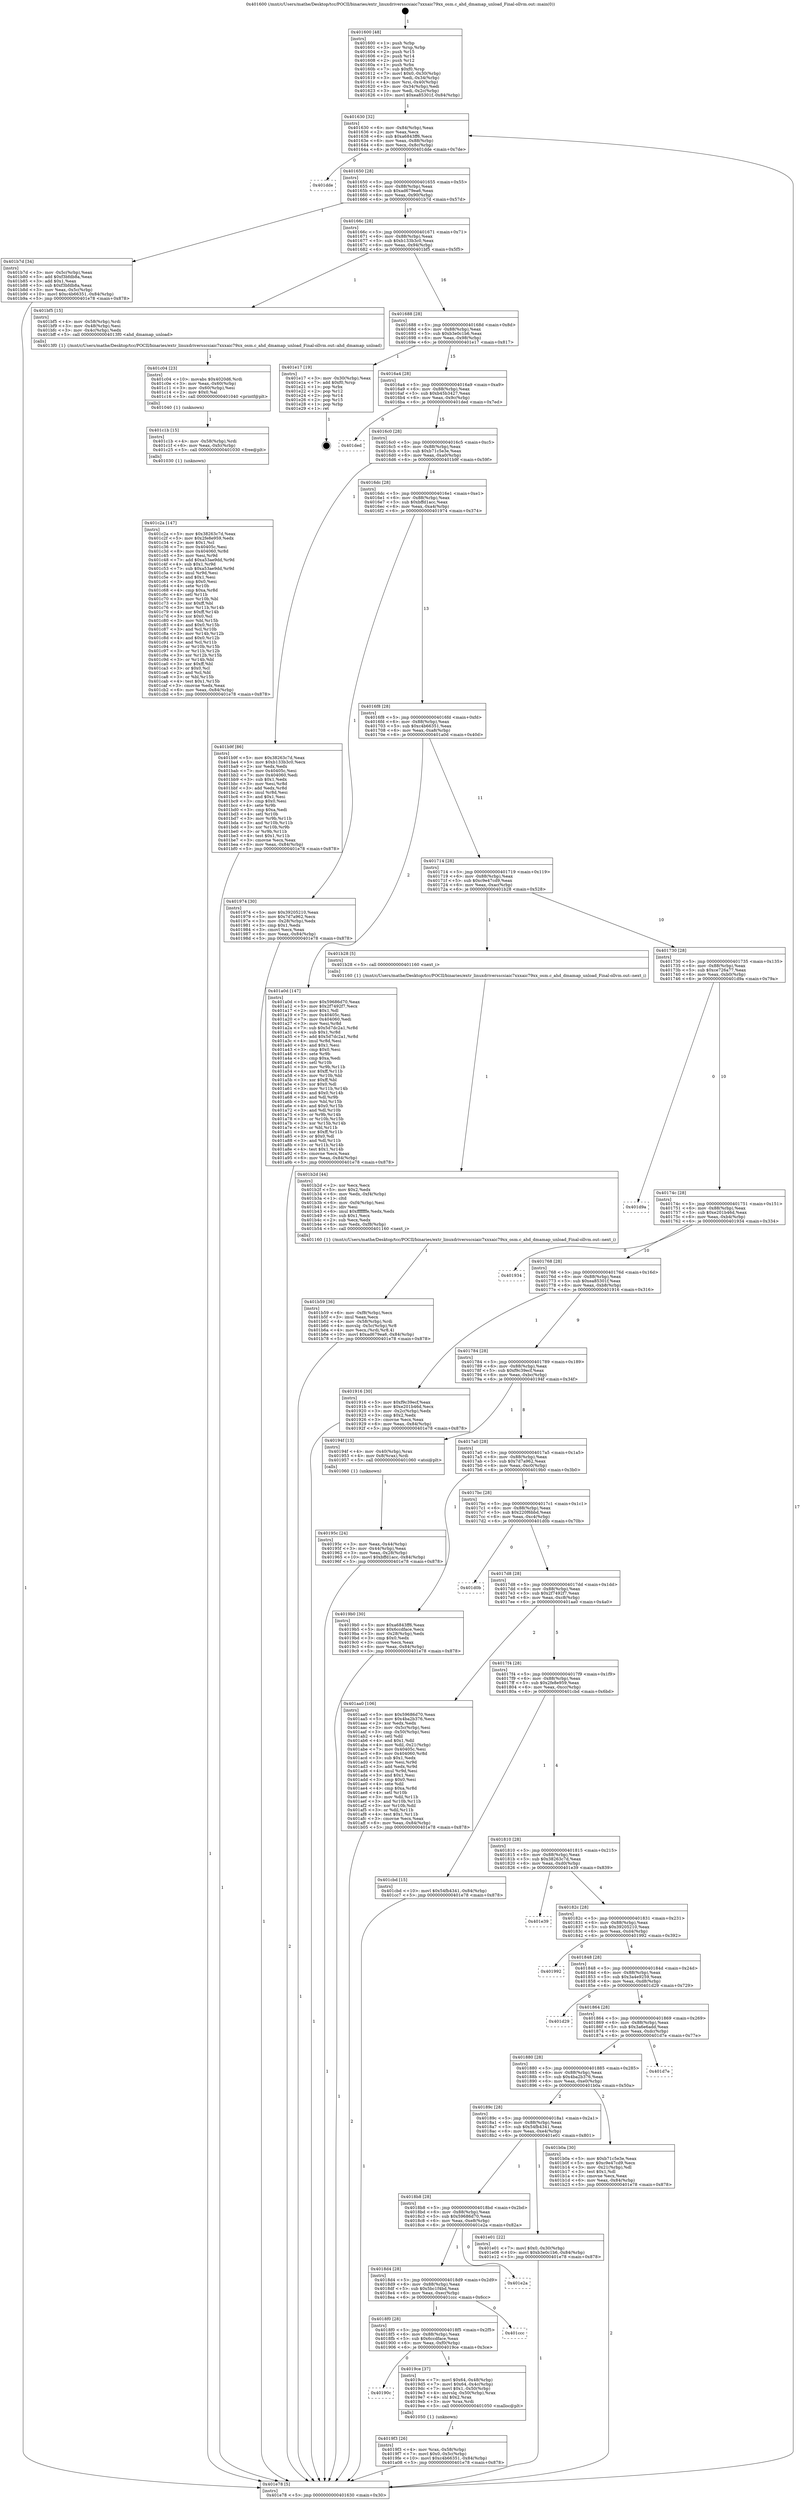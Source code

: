 digraph "0x401600" {
  label = "0x401600 (/mnt/c/Users/mathe/Desktop/tcc/POCII/binaries/extr_linuxdriversscsiaic7xxxaic79xx_osm.c_ahd_dmamap_unload_Final-ollvm.out::main(0))"
  labelloc = "t"
  node[shape=record]

  Entry [label="",width=0.3,height=0.3,shape=circle,fillcolor=black,style=filled]
  "0x401630" [label="{
     0x401630 [32]\l
     | [instrs]\l
     &nbsp;&nbsp;0x401630 \<+6\>: mov -0x84(%rbp),%eax\l
     &nbsp;&nbsp;0x401636 \<+2\>: mov %eax,%ecx\l
     &nbsp;&nbsp;0x401638 \<+6\>: sub $0xa6843ff6,%ecx\l
     &nbsp;&nbsp;0x40163e \<+6\>: mov %eax,-0x88(%rbp)\l
     &nbsp;&nbsp;0x401644 \<+6\>: mov %ecx,-0x8c(%rbp)\l
     &nbsp;&nbsp;0x40164a \<+6\>: je 0000000000401dde \<main+0x7de\>\l
  }"]
  "0x401dde" [label="{
     0x401dde\l
  }", style=dashed]
  "0x401650" [label="{
     0x401650 [28]\l
     | [instrs]\l
     &nbsp;&nbsp;0x401650 \<+5\>: jmp 0000000000401655 \<main+0x55\>\l
     &nbsp;&nbsp;0x401655 \<+6\>: mov -0x88(%rbp),%eax\l
     &nbsp;&nbsp;0x40165b \<+5\>: sub $0xad679ea6,%eax\l
     &nbsp;&nbsp;0x401660 \<+6\>: mov %eax,-0x90(%rbp)\l
     &nbsp;&nbsp;0x401666 \<+6\>: je 0000000000401b7d \<main+0x57d\>\l
  }"]
  Exit [label="",width=0.3,height=0.3,shape=circle,fillcolor=black,style=filled,peripheries=2]
  "0x401b7d" [label="{
     0x401b7d [34]\l
     | [instrs]\l
     &nbsp;&nbsp;0x401b7d \<+3\>: mov -0x5c(%rbp),%eax\l
     &nbsp;&nbsp;0x401b80 \<+5\>: add $0xf3bfdb8a,%eax\l
     &nbsp;&nbsp;0x401b85 \<+3\>: add $0x1,%eax\l
     &nbsp;&nbsp;0x401b88 \<+5\>: sub $0xf3bfdb8a,%eax\l
     &nbsp;&nbsp;0x401b8d \<+3\>: mov %eax,-0x5c(%rbp)\l
     &nbsp;&nbsp;0x401b90 \<+10\>: movl $0xc4b66351,-0x84(%rbp)\l
     &nbsp;&nbsp;0x401b9a \<+5\>: jmp 0000000000401e78 \<main+0x878\>\l
  }"]
  "0x40166c" [label="{
     0x40166c [28]\l
     | [instrs]\l
     &nbsp;&nbsp;0x40166c \<+5\>: jmp 0000000000401671 \<main+0x71\>\l
     &nbsp;&nbsp;0x401671 \<+6\>: mov -0x88(%rbp),%eax\l
     &nbsp;&nbsp;0x401677 \<+5\>: sub $0xb133b3c0,%eax\l
     &nbsp;&nbsp;0x40167c \<+6\>: mov %eax,-0x94(%rbp)\l
     &nbsp;&nbsp;0x401682 \<+6\>: je 0000000000401bf5 \<main+0x5f5\>\l
  }"]
  "0x401c2a" [label="{
     0x401c2a [147]\l
     | [instrs]\l
     &nbsp;&nbsp;0x401c2a \<+5\>: mov $0x38263c7d,%eax\l
     &nbsp;&nbsp;0x401c2f \<+5\>: mov $0x2fe8e959,%edx\l
     &nbsp;&nbsp;0x401c34 \<+2\>: mov $0x1,%cl\l
     &nbsp;&nbsp;0x401c36 \<+7\>: mov 0x40405c,%esi\l
     &nbsp;&nbsp;0x401c3d \<+8\>: mov 0x404060,%r8d\l
     &nbsp;&nbsp;0x401c45 \<+3\>: mov %esi,%r9d\l
     &nbsp;&nbsp;0x401c48 \<+7\>: add $0xa53ae9dd,%r9d\l
     &nbsp;&nbsp;0x401c4f \<+4\>: sub $0x1,%r9d\l
     &nbsp;&nbsp;0x401c53 \<+7\>: sub $0xa53ae9dd,%r9d\l
     &nbsp;&nbsp;0x401c5a \<+4\>: imul %r9d,%esi\l
     &nbsp;&nbsp;0x401c5e \<+3\>: and $0x1,%esi\l
     &nbsp;&nbsp;0x401c61 \<+3\>: cmp $0x0,%esi\l
     &nbsp;&nbsp;0x401c64 \<+4\>: sete %r10b\l
     &nbsp;&nbsp;0x401c68 \<+4\>: cmp $0xa,%r8d\l
     &nbsp;&nbsp;0x401c6c \<+4\>: setl %r11b\l
     &nbsp;&nbsp;0x401c70 \<+3\>: mov %r10b,%bl\l
     &nbsp;&nbsp;0x401c73 \<+3\>: xor $0xff,%bl\l
     &nbsp;&nbsp;0x401c76 \<+3\>: mov %r11b,%r14b\l
     &nbsp;&nbsp;0x401c79 \<+4\>: xor $0xff,%r14b\l
     &nbsp;&nbsp;0x401c7d \<+3\>: xor $0x0,%cl\l
     &nbsp;&nbsp;0x401c80 \<+3\>: mov %bl,%r15b\l
     &nbsp;&nbsp;0x401c83 \<+4\>: and $0x0,%r15b\l
     &nbsp;&nbsp;0x401c87 \<+3\>: and %cl,%r10b\l
     &nbsp;&nbsp;0x401c8a \<+3\>: mov %r14b,%r12b\l
     &nbsp;&nbsp;0x401c8d \<+4\>: and $0x0,%r12b\l
     &nbsp;&nbsp;0x401c91 \<+3\>: and %cl,%r11b\l
     &nbsp;&nbsp;0x401c94 \<+3\>: or %r10b,%r15b\l
     &nbsp;&nbsp;0x401c97 \<+3\>: or %r11b,%r12b\l
     &nbsp;&nbsp;0x401c9a \<+3\>: xor %r12b,%r15b\l
     &nbsp;&nbsp;0x401c9d \<+3\>: or %r14b,%bl\l
     &nbsp;&nbsp;0x401ca0 \<+3\>: xor $0xff,%bl\l
     &nbsp;&nbsp;0x401ca3 \<+3\>: or $0x0,%cl\l
     &nbsp;&nbsp;0x401ca6 \<+2\>: and %cl,%bl\l
     &nbsp;&nbsp;0x401ca8 \<+3\>: or %bl,%r15b\l
     &nbsp;&nbsp;0x401cab \<+4\>: test $0x1,%r15b\l
     &nbsp;&nbsp;0x401caf \<+3\>: cmovne %edx,%eax\l
     &nbsp;&nbsp;0x401cb2 \<+6\>: mov %eax,-0x84(%rbp)\l
     &nbsp;&nbsp;0x401cb8 \<+5\>: jmp 0000000000401e78 \<main+0x878\>\l
  }"]
  "0x401bf5" [label="{
     0x401bf5 [15]\l
     | [instrs]\l
     &nbsp;&nbsp;0x401bf5 \<+4\>: mov -0x58(%rbp),%rdi\l
     &nbsp;&nbsp;0x401bf9 \<+3\>: mov -0x48(%rbp),%esi\l
     &nbsp;&nbsp;0x401bfc \<+3\>: mov -0x4c(%rbp),%edx\l
     &nbsp;&nbsp;0x401bff \<+5\>: call 00000000004013f0 \<ahd_dmamap_unload\>\l
     | [calls]\l
     &nbsp;&nbsp;0x4013f0 \{1\} (/mnt/c/Users/mathe/Desktop/tcc/POCII/binaries/extr_linuxdriversscsiaic7xxxaic79xx_osm.c_ahd_dmamap_unload_Final-ollvm.out::ahd_dmamap_unload)\l
  }"]
  "0x401688" [label="{
     0x401688 [28]\l
     | [instrs]\l
     &nbsp;&nbsp;0x401688 \<+5\>: jmp 000000000040168d \<main+0x8d\>\l
     &nbsp;&nbsp;0x40168d \<+6\>: mov -0x88(%rbp),%eax\l
     &nbsp;&nbsp;0x401693 \<+5\>: sub $0xb3e0c1b6,%eax\l
     &nbsp;&nbsp;0x401698 \<+6\>: mov %eax,-0x98(%rbp)\l
     &nbsp;&nbsp;0x40169e \<+6\>: je 0000000000401e17 \<main+0x817\>\l
  }"]
  "0x401c1b" [label="{
     0x401c1b [15]\l
     | [instrs]\l
     &nbsp;&nbsp;0x401c1b \<+4\>: mov -0x58(%rbp),%rdi\l
     &nbsp;&nbsp;0x401c1f \<+6\>: mov %eax,-0xfc(%rbp)\l
     &nbsp;&nbsp;0x401c25 \<+5\>: call 0000000000401030 \<free@plt\>\l
     | [calls]\l
     &nbsp;&nbsp;0x401030 \{1\} (unknown)\l
  }"]
  "0x401e17" [label="{
     0x401e17 [19]\l
     | [instrs]\l
     &nbsp;&nbsp;0x401e17 \<+3\>: mov -0x30(%rbp),%eax\l
     &nbsp;&nbsp;0x401e1a \<+7\>: add $0xf0,%rsp\l
     &nbsp;&nbsp;0x401e21 \<+1\>: pop %rbx\l
     &nbsp;&nbsp;0x401e22 \<+2\>: pop %r12\l
     &nbsp;&nbsp;0x401e24 \<+2\>: pop %r14\l
     &nbsp;&nbsp;0x401e26 \<+2\>: pop %r15\l
     &nbsp;&nbsp;0x401e28 \<+1\>: pop %rbp\l
     &nbsp;&nbsp;0x401e29 \<+1\>: ret\l
  }"]
  "0x4016a4" [label="{
     0x4016a4 [28]\l
     | [instrs]\l
     &nbsp;&nbsp;0x4016a4 \<+5\>: jmp 00000000004016a9 \<main+0xa9\>\l
     &nbsp;&nbsp;0x4016a9 \<+6\>: mov -0x88(%rbp),%eax\l
     &nbsp;&nbsp;0x4016af \<+5\>: sub $0xb45b3427,%eax\l
     &nbsp;&nbsp;0x4016b4 \<+6\>: mov %eax,-0x9c(%rbp)\l
     &nbsp;&nbsp;0x4016ba \<+6\>: je 0000000000401ded \<main+0x7ed\>\l
  }"]
  "0x401c04" [label="{
     0x401c04 [23]\l
     | [instrs]\l
     &nbsp;&nbsp;0x401c04 \<+10\>: movabs $0x4020d6,%rdi\l
     &nbsp;&nbsp;0x401c0e \<+3\>: mov %eax,-0x60(%rbp)\l
     &nbsp;&nbsp;0x401c11 \<+3\>: mov -0x60(%rbp),%esi\l
     &nbsp;&nbsp;0x401c14 \<+2\>: mov $0x0,%al\l
     &nbsp;&nbsp;0x401c16 \<+5\>: call 0000000000401040 \<printf@plt\>\l
     | [calls]\l
     &nbsp;&nbsp;0x401040 \{1\} (unknown)\l
  }"]
  "0x401ded" [label="{
     0x401ded\l
  }", style=dashed]
  "0x4016c0" [label="{
     0x4016c0 [28]\l
     | [instrs]\l
     &nbsp;&nbsp;0x4016c0 \<+5\>: jmp 00000000004016c5 \<main+0xc5\>\l
     &nbsp;&nbsp;0x4016c5 \<+6\>: mov -0x88(%rbp),%eax\l
     &nbsp;&nbsp;0x4016cb \<+5\>: sub $0xb71c5e3e,%eax\l
     &nbsp;&nbsp;0x4016d0 \<+6\>: mov %eax,-0xa0(%rbp)\l
     &nbsp;&nbsp;0x4016d6 \<+6\>: je 0000000000401b9f \<main+0x59f\>\l
  }"]
  "0x401b59" [label="{
     0x401b59 [36]\l
     | [instrs]\l
     &nbsp;&nbsp;0x401b59 \<+6\>: mov -0xf8(%rbp),%ecx\l
     &nbsp;&nbsp;0x401b5f \<+3\>: imul %eax,%ecx\l
     &nbsp;&nbsp;0x401b62 \<+4\>: mov -0x58(%rbp),%rdi\l
     &nbsp;&nbsp;0x401b66 \<+4\>: movslq -0x5c(%rbp),%r8\l
     &nbsp;&nbsp;0x401b6a \<+4\>: mov %ecx,(%rdi,%r8,4)\l
     &nbsp;&nbsp;0x401b6e \<+10\>: movl $0xad679ea6,-0x84(%rbp)\l
     &nbsp;&nbsp;0x401b78 \<+5\>: jmp 0000000000401e78 \<main+0x878\>\l
  }"]
  "0x401b9f" [label="{
     0x401b9f [86]\l
     | [instrs]\l
     &nbsp;&nbsp;0x401b9f \<+5\>: mov $0x38263c7d,%eax\l
     &nbsp;&nbsp;0x401ba4 \<+5\>: mov $0xb133b3c0,%ecx\l
     &nbsp;&nbsp;0x401ba9 \<+2\>: xor %edx,%edx\l
     &nbsp;&nbsp;0x401bab \<+7\>: mov 0x40405c,%esi\l
     &nbsp;&nbsp;0x401bb2 \<+7\>: mov 0x404060,%edi\l
     &nbsp;&nbsp;0x401bb9 \<+3\>: sub $0x1,%edx\l
     &nbsp;&nbsp;0x401bbc \<+3\>: mov %esi,%r8d\l
     &nbsp;&nbsp;0x401bbf \<+3\>: add %edx,%r8d\l
     &nbsp;&nbsp;0x401bc2 \<+4\>: imul %r8d,%esi\l
     &nbsp;&nbsp;0x401bc6 \<+3\>: and $0x1,%esi\l
     &nbsp;&nbsp;0x401bc9 \<+3\>: cmp $0x0,%esi\l
     &nbsp;&nbsp;0x401bcc \<+4\>: sete %r9b\l
     &nbsp;&nbsp;0x401bd0 \<+3\>: cmp $0xa,%edi\l
     &nbsp;&nbsp;0x401bd3 \<+4\>: setl %r10b\l
     &nbsp;&nbsp;0x401bd7 \<+3\>: mov %r9b,%r11b\l
     &nbsp;&nbsp;0x401bda \<+3\>: and %r10b,%r11b\l
     &nbsp;&nbsp;0x401bdd \<+3\>: xor %r10b,%r9b\l
     &nbsp;&nbsp;0x401be0 \<+3\>: or %r9b,%r11b\l
     &nbsp;&nbsp;0x401be3 \<+4\>: test $0x1,%r11b\l
     &nbsp;&nbsp;0x401be7 \<+3\>: cmovne %ecx,%eax\l
     &nbsp;&nbsp;0x401bea \<+6\>: mov %eax,-0x84(%rbp)\l
     &nbsp;&nbsp;0x401bf0 \<+5\>: jmp 0000000000401e78 \<main+0x878\>\l
  }"]
  "0x4016dc" [label="{
     0x4016dc [28]\l
     | [instrs]\l
     &nbsp;&nbsp;0x4016dc \<+5\>: jmp 00000000004016e1 \<main+0xe1\>\l
     &nbsp;&nbsp;0x4016e1 \<+6\>: mov -0x88(%rbp),%eax\l
     &nbsp;&nbsp;0x4016e7 \<+5\>: sub $0xbffd1acc,%eax\l
     &nbsp;&nbsp;0x4016ec \<+6\>: mov %eax,-0xa4(%rbp)\l
     &nbsp;&nbsp;0x4016f2 \<+6\>: je 0000000000401974 \<main+0x374\>\l
  }"]
  "0x401b2d" [label="{
     0x401b2d [44]\l
     | [instrs]\l
     &nbsp;&nbsp;0x401b2d \<+2\>: xor %ecx,%ecx\l
     &nbsp;&nbsp;0x401b2f \<+5\>: mov $0x2,%edx\l
     &nbsp;&nbsp;0x401b34 \<+6\>: mov %edx,-0xf4(%rbp)\l
     &nbsp;&nbsp;0x401b3a \<+1\>: cltd\l
     &nbsp;&nbsp;0x401b3b \<+6\>: mov -0xf4(%rbp),%esi\l
     &nbsp;&nbsp;0x401b41 \<+2\>: idiv %esi\l
     &nbsp;&nbsp;0x401b43 \<+6\>: imul $0xfffffffe,%edx,%edx\l
     &nbsp;&nbsp;0x401b49 \<+3\>: sub $0x1,%ecx\l
     &nbsp;&nbsp;0x401b4c \<+2\>: sub %ecx,%edx\l
     &nbsp;&nbsp;0x401b4e \<+6\>: mov %edx,-0xf8(%rbp)\l
     &nbsp;&nbsp;0x401b54 \<+5\>: call 0000000000401160 \<next_i\>\l
     | [calls]\l
     &nbsp;&nbsp;0x401160 \{1\} (/mnt/c/Users/mathe/Desktop/tcc/POCII/binaries/extr_linuxdriversscsiaic7xxxaic79xx_osm.c_ahd_dmamap_unload_Final-ollvm.out::next_i)\l
  }"]
  "0x401974" [label="{
     0x401974 [30]\l
     | [instrs]\l
     &nbsp;&nbsp;0x401974 \<+5\>: mov $0x39205210,%eax\l
     &nbsp;&nbsp;0x401979 \<+5\>: mov $0x7d7a962,%ecx\l
     &nbsp;&nbsp;0x40197e \<+3\>: mov -0x28(%rbp),%edx\l
     &nbsp;&nbsp;0x401981 \<+3\>: cmp $0x1,%edx\l
     &nbsp;&nbsp;0x401984 \<+3\>: cmovl %ecx,%eax\l
     &nbsp;&nbsp;0x401987 \<+6\>: mov %eax,-0x84(%rbp)\l
     &nbsp;&nbsp;0x40198d \<+5\>: jmp 0000000000401e78 \<main+0x878\>\l
  }"]
  "0x4016f8" [label="{
     0x4016f8 [28]\l
     | [instrs]\l
     &nbsp;&nbsp;0x4016f8 \<+5\>: jmp 00000000004016fd \<main+0xfd\>\l
     &nbsp;&nbsp;0x4016fd \<+6\>: mov -0x88(%rbp),%eax\l
     &nbsp;&nbsp;0x401703 \<+5\>: sub $0xc4b66351,%eax\l
     &nbsp;&nbsp;0x401708 \<+6\>: mov %eax,-0xa8(%rbp)\l
     &nbsp;&nbsp;0x40170e \<+6\>: je 0000000000401a0d \<main+0x40d\>\l
  }"]
  "0x4019f3" [label="{
     0x4019f3 [26]\l
     | [instrs]\l
     &nbsp;&nbsp;0x4019f3 \<+4\>: mov %rax,-0x58(%rbp)\l
     &nbsp;&nbsp;0x4019f7 \<+7\>: movl $0x0,-0x5c(%rbp)\l
     &nbsp;&nbsp;0x4019fe \<+10\>: movl $0xc4b66351,-0x84(%rbp)\l
     &nbsp;&nbsp;0x401a08 \<+5\>: jmp 0000000000401e78 \<main+0x878\>\l
  }"]
  "0x401a0d" [label="{
     0x401a0d [147]\l
     | [instrs]\l
     &nbsp;&nbsp;0x401a0d \<+5\>: mov $0x59686d70,%eax\l
     &nbsp;&nbsp;0x401a12 \<+5\>: mov $0x2f7492f7,%ecx\l
     &nbsp;&nbsp;0x401a17 \<+2\>: mov $0x1,%dl\l
     &nbsp;&nbsp;0x401a19 \<+7\>: mov 0x40405c,%esi\l
     &nbsp;&nbsp;0x401a20 \<+7\>: mov 0x404060,%edi\l
     &nbsp;&nbsp;0x401a27 \<+3\>: mov %esi,%r8d\l
     &nbsp;&nbsp;0x401a2a \<+7\>: sub $0x5d7dc2a1,%r8d\l
     &nbsp;&nbsp;0x401a31 \<+4\>: sub $0x1,%r8d\l
     &nbsp;&nbsp;0x401a35 \<+7\>: add $0x5d7dc2a1,%r8d\l
     &nbsp;&nbsp;0x401a3c \<+4\>: imul %r8d,%esi\l
     &nbsp;&nbsp;0x401a40 \<+3\>: and $0x1,%esi\l
     &nbsp;&nbsp;0x401a43 \<+3\>: cmp $0x0,%esi\l
     &nbsp;&nbsp;0x401a46 \<+4\>: sete %r9b\l
     &nbsp;&nbsp;0x401a4a \<+3\>: cmp $0xa,%edi\l
     &nbsp;&nbsp;0x401a4d \<+4\>: setl %r10b\l
     &nbsp;&nbsp;0x401a51 \<+3\>: mov %r9b,%r11b\l
     &nbsp;&nbsp;0x401a54 \<+4\>: xor $0xff,%r11b\l
     &nbsp;&nbsp;0x401a58 \<+3\>: mov %r10b,%bl\l
     &nbsp;&nbsp;0x401a5b \<+3\>: xor $0xff,%bl\l
     &nbsp;&nbsp;0x401a5e \<+3\>: xor $0x0,%dl\l
     &nbsp;&nbsp;0x401a61 \<+3\>: mov %r11b,%r14b\l
     &nbsp;&nbsp;0x401a64 \<+4\>: and $0x0,%r14b\l
     &nbsp;&nbsp;0x401a68 \<+3\>: and %dl,%r9b\l
     &nbsp;&nbsp;0x401a6b \<+3\>: mov %bl,%r15b\l
     &nbsp;&nbsp;0x401a6e \<+4\>: and $0x0,%r15b\l
     &nbsp;&nbsp;0x401a72 \<+3\>: and %dl,%r10b\l
     &nbsp;&nbsp;0x401a75 \<+3\>: or %r9b,%r14b\l
     &nbsp;&nbsp;0x401a78 \<+3\>: or %r10b,%r15b\l
     &nbsp;&nbsp;0x401a7b \<+3\>: xor %r15b,%r14b\l
     &nbsp;&nbsp;0x401a7e \<+3\>: or %bl,%r11b\l
     &nbsp;&nbsp;0x401a81 \<+4\>: xor $0xff,%r11b\l
     &nbsp;&nbsp;0x401a85 \<+3\>: or $0x0,%dl\l
     &nbsp;&nbsp;0x401a88 \<+3\>: and %dl,%r11b\l
     &nbsp;&nbsp;0x401a8b \<+3\>: or %r11b,%r14b\l
     &nbsp;&nbsp;0x401a8e \<+4\>: test $0x1,%r14b\l
     &nbsp;&nbsp;0x401a92 \<+3\>: cmovne %ecx,%eax\l
     &nbsp;&nbsp;0x401a95 \<+6\>: mov %eax,-0x84(%rbp)\l
     &nbsp;&nbsp;0x401a9b \<+5\>: jmp 0000000000401e78 \<main+0x878\>\l
  }"]
  "0x401714" [label="{
     0x401714 [28]\l
     | [instrs]\l
     &nbsp;&nbsp;0x401714 \<+5\>: jmp 0000000000401719 \<main+0x119\>\l
     &nbsp;&nbsp;0x401719 \<+6\>: mov -0x88(%rbp),%eax\l
     &nbsp;&nbsp;0x40171f \<+5\>: sub $0xc9e47cd9,%eax\l
     &nbsp;&nbsp;0x401724 \<+6\>: mov %eax,-0xac(%rbp)\l
     &nbsp;&nbsp;0x40172a \<+6\>: je 0000000000401b28 \<main+0x528\>\l
  }"]
  "0x40190c" [label="{
     0x40190c\l
  }", style=dashed]
  "0x401b28" [label="{
     0x401b28 [5]\l
     | [instrs]\l
     &nbsp;&nbsp;0x401b28 \<+5\>: call 0000000000401160 \<next_i\>\l
     | [calls]\l
     &nbsp;&nbsp;0x401160 \{1\} (/mnt/c/Users/mathe/Desktop/tcc/POCII/binaries/extr_linuxdriversscsiaic7xxxaic79xx_osm.c_ahd_dmamap_unload_Final-ollvm.out::next_i)\l
  }"]
  "0x401730" [label="{
     0x401730 [28]\l
     | [instrs]\l
     &nbsp;&nbsp;0x401730 \<+5\>: jmp 0000000000401735 \<main+0x135\>\l
     &nbsp;&nbsp;0x401735 \<+6\>: mov -0x88(%rbp),%eax\l
     &nbsp;&nbsp;0x40173b \<+5\>: sub $0xce726a77,%eax\l
     &nbsp;&nbsp;0x401740 \<+6\>: mov %eax,-0xb0(%rbp)\l
     &nbsp;&nbsp;0x401746 \<+6\>: je 0000000000401d9a \<main+0x79a\>\l
  }"]
  "0x4019ce" [label="{
     0x4019ce [37]\l
     | [instrs]\l
     &nbsp;&nbsp;0x4019ce \<+7\>: movl $0x64,-0x48(%rbp)\l
     &nbsp;&nbsp;0x4019d5 \<+7\>: movl $0x64,-0x4c(%rbp)\l
     &nbsp;&nbsp;0x4019dc \<+7\>: movl $0x1,-0x50(%rbp)\l
     &nbsp;&nbsp;0x4019e3 \<+4\>: movslq -0x50(%rbp),%rax\l
     &nbsp;&nbsp;0x4019e7 \<+4\>: shl $0x2,%rax\l
     &nbsp;&nbsp;0x4019eb \<+3\>: mov %rax,%rdi\l
     &nbsp;&nbsp;0x4019ee \<+5\>: call 0000000000401050 \<malloc@plt\>\l
     | [calls]\l
     &nbsp;&nbsp;0x401050 \{1\} (unknown)\l
  }"]
  "0x401d9a" [label="{
     0x401d9a\l
  }", style=dashed]
  "0x40174c" [label="{
     0x40174c [28]\l
     | [instrs]\l
     &nbsp;&nbsp;0x40174c \<+5\>: jmp 0000000000401751 \<main+0x151\>\l
     &nbsp;&nbsp;0x401751 \<+6\>: mov -0x88(%rbp),%eax\l
     &nbsp;&nbsp;0x401757 \<+5\>: sub $0xe201b46d,%eax\l
     &nbsp;&nbsp;0x40175c \<+6\>: mov %eax,-0xb4(%rbp)\l
     &nbsp;&nbsp;0x401762 \<+6\>: je 0000000000401934 \<main+0x334\>\l
  }"]
  "0x4018f0" [label="{
     0x4018f0 [28]\l
     | [instrs]\l
     &nbsp;&nbsp;0x4018f0 \<+5\>: jmp 00000000004018f5 \<main+0x2f5\>\l
     &nbsp;&nbsp;0x4018f5 \<+6\>: mov -0x88(%rbp),%eax\l
     &nbsp;&nbsp;0x4018fb \<+5\>: sub $0x6ccdface,%eax\l
     &nbsp;&nbsp;0x401900 \<+6\>: mov %eax,-0xf0(%rbp)\l
     &nbsp;&nbsp;0x401906 \<+6\>: je 00000000004019ce \<main+0x3ce\>\l
  }"]
  "0x401934" [label="{
     0x401934\l
  }", style=dashed]
  "0x401768" [label="{
     0x401768 [28]\l
     | [instrs]\l
     &nbsp;&nbsp;0x401768 \<+5\>: jmp 000000000040176d \<main+0x16d\>\l
     &nbsp;&nbsp;0x40176d \<+6\>: mov -0x88(%rbp),%eax\l
     &nbsp;&nbsp;0x401773 \<+5\>: sub $0xea85301f,%eax\l
     &nbsp;&nbsp;0x401778 \<+6\>: mov %eax,-0xb8(%rbp)\l
     &nbsp;&nbsp;0x40177e \<+6\>: je 0000000000401916 \<main+0x316\>\l
  }"]
  "0x401ccc" [label="{
     0x401ccc\l
  }", style=dashed]
  "0x401916" [label="{
     0x401916 [30]\l
     | [instrs]\l
     &nbsp;&nbsp;0x401916 \<+5\>: mov $0xf9c39ecf,%eax\l
     &nbsp;&nbsp;0x40191b \<+5\>: mov $0xe201b46d,%ecx\l
     &nbsp;&nbsp;0x401920 \<+3\>: mov -0x2c(%rbp),%edx\l
     &nbsp;&nbsp;0x401923 \<+3\>: cmp $0x2,%edx\l
     &nbsp;&nbsp;0x401926 \<+3\>: cmovne %ecx,%eax\l
     &nbsp;&nbsp;0x401929 \<+6\>: mov %eax,-0x84(%rbp)\l
     &nbsp;&nbsp;0x40192f \<+5\>: jmp 0000000000401e78 \<main+0x878\>\l
  }"]
  "0x401784" [label="{
     0x401784 [28]\l
     | [instrs]\l
     &nbsp;&nbsp;0x401784 \<+5\>: jmp 0000000000401789 \<main+0x189\>\l
     &nbsp;&nbsp;0x401789 \<+6\>: mov -0x88(%rbp),%eax\l
     &nbsp;&nbsp;0x40178f \<+5\>: sub $0xf9c39ecf,%eax\l
     &nbsp;&nbsp;0x401794 \<+6\>: mov %eax,-0xbc(%rbp)\l
     &nbsp;&nbsp;0x40179a \<+6\>: je 000000000040194f \<main+0x34f\>\l
  }"]
  "0x401e78" [label="{
     0x401e78 [5]\l
     | [instrs]\l
     &nbsp;&nbsp;0x401e78 \<+5\>: jmp 0000000000401630 \<main+0x30\>\l
  }"]
  "0x401600" [label="{
     0x401600 [48]\l
     | [instrs]\l
     &nbsp;&nbsp;0x401600 \<+1\>: push %rbp\l
     &nbsp;&nbsp;0x401601 \<+3\>: mov %rsp,%rbp\l
     &nbsp;&nbsp;0x401604 \<+2\>: push %r15\l
     &nbsp;&nbsp;0x401606 \<+2\>: push %r14\l
     &nbsp;&nbsp;0x401608 \<+2\>: push %r12\l
     &nbsp;&nbsp;0x40160a \<+1\>: push %rbx\l
     &nbsp;&nbsp;0x40160b \<+7\>: sub $0xf0,%rsp\l
     &nbsp;&nbsp;0x401612 \<+7\>: movl $0x0,-0x30(%rbp)\l
     &nbsp;&nbsp;0x401619 \<+3\>: mov %edi,-0x34(%rbp)\l
     &nbsp;&nbsp;0x40161c \<+4\>: mov %rsi,-0x40(%rbp)\l
     &nbsp;&nbsp;0x401620 \<+3\>: mov -0x34(%rbp),%edi\l
     &nbsp;&nbsp;0x401623 \<+3\>: mov %edi,-0x2c(%rbp)\l
     &nbsp;&nbsp;0x401626 \<+10\>: movl $0xea85301f,-0x84(%rbp)\l
  }"]
  "0x4018d4" [label="{
     0x4018d4 [28]\l
     | [instrs]\l
     &nbsp;&nbsp;0x4018d4 \<+5\>: jmp 00000000004018d9 \<main+0x2d9\>\l
     &nbsp;&nbsp;0x4018d9 \<+6\>: mov -0x88(%rbp),%eax\l
     &nbsp;&nbsp;0x4018df \<+5\>: sub $0x5bc1f4bd,%eax\l
     &nbsp;&nbsp;0x4018e4 \<+6\>: mov %eax,-0xec(%rbp)\l
     &nbsp;&nbsp;0x4018ea \<+6\>: je 0000000000401ccc \<main+0x6cc\>\l
  }"]
  "0x40194f" [label="{
     0x40194f [13]\l
     | [instrs]\l
     &nbsp;&nbsp;0x40194f \<+4\>: mov -0x40(%rbp),%rax\l
     &nbsp;&nbsp;0x401953 \<+4\>: mov 0x8(%rax),%rdi\l
     &nbsp;&nbsp;0x401957 \<+5\>: call 0000000000401060 \<atoi@plt\>\l
     | [calls]\l
     &nbsp;&nbsp;0x401060 \{1\} (unknown)\l
  }"]
  "0x4017a0" [label="{
     0x4017a0 [28]\l
     | [instrs]\l
     &nbsp;&nbsp;0x4017a0 \<+5\>: jmp 00000000004017a5 \<main+0x1a5\>\l
     &nbsp;&nbsp;0x4017a5 \<+6\>: mov -0x88(%rbp),%eax\l
     &nbsp;&nbsp;0x4017ab \<+5\>: sub $0x7d7a962,%eax\l
     &nbsp;&nbsp;0x4017b0 \<+6\>: mov %eax,-0xc0(%rbp)\l
     &nbsp;&nbsp;0x4017b6 \<+6\>: je 00000000004019b0 \<main+0x3b0\>\l
  }"]
  "0x40195c" [label="{
     0x40195c [24]\l
     | [instrs]\l
     &nbsp;&nbsp;0x40195c \<+3\>: mov %eax,-0x44(%rbp)\l
     &nbsp;&nbsp;0x40195f \<+3\>: mov -0x44(%rbp),%eax\l
     &nbsp;&nbsp;0x401962 \<+3\>: mov %eax,-0x28(%rbp)\l
     &nbsp;&nbsp;0x401965 \<+10\>: movl $0xbffd1acc,-0x84(%rbp)\l
     &nbsp;&nbsp;0x40196f \<+5\>: jmp 0000000000401e78 \<main+0x878\>\l
  }"]
  "0x401e2a" [label="{
     0x401e2a\l
  }", style=dashed]
  "0x4019b0" [label="{
     0x4019b0 [30]\l
     | [instrs]\l
     &nbsp;&nbsp;0x4019b0 \<+5\>: mov $0xa6843ff6,%eax\l
     &nbsp;&nbsp;0x4019b5 \<+5\>: mov $0x6ccdface,%ecx\l
     &nbsp;&nbsp;0x4019ba \<+3\>: mov -0x28(%rbp),%edx\l
     &nbsp;&nbsp;0x4019bd \<+3\>: cmp $0x0,%edx\l
     &nbsp;&nbsp;0x4019c0 \<+3\>: cmove %ecx,%eax\l
     &nbsp;&nbsp;0x4019c3 \<+6\>: mov %eax,-0x84(%rbp)\l
     &nbsp;&nbsp;0x4019c9 \<+5\>: jmp 0000000000401e78 \<main+0x878\>\l
  }"]
  "0x4017bc" [label="{
     0x4017bc [28]\l
     | [instrs]\l
     &nbsp;&nbsp;0x4017bc \<+5\>: jmp 00000000004017c1 \<main+0x1c1\>\l
     &nbsp;&nbsp;0x4017c1 \<+6\>: mov -0x88(%rbp),%eax\l
     &nbsp;&nbsp;0x4017c7 \<+5\>: sub $0x220f6bbd,%eax\l
     &nbsp;&nbsp;0x4017cc \<+6\>: mov %eax,-0xc4(%rbp)\l
     &nbsp;&nbsp;0x4017d2 \<+6\>: je 0000000000401d0b \<main+0x70b\>\l
  }"]
  "0x4018b8" [label="{
     0x4018b8 [28]\l
     | [instrs]\l
     &nbsp;&nbsp;0x4018b8 \<+5\>: jmp 00000000004018bd \<main+0x2bd\>\l
     &nbsp;&nbsp;0x4018bd \<+6\>: mov -0x88(%rbp),%eax\l
     &nbsp;&nbsp;0x4018c3 \<+5\>: sub $0x59686d70,%eax\l
     &nbsp;&nbsp;0x4018c8 \<+6\>: mov %eax,-0xe8(%rbp)\l
     &nbsp;&nbsp;0x4018ce \<+6\>: je 0000000000401e2a \<main+0x82a\>\l
  }"]
  "0x401d0b" [label="{
     0x401d0b\l
  }", style=dashed]
  "0x4017d8" [label="{
     0x4017d8 [28]\l
     | [instrs]\l
     &nbsp;&nbsp;0x4017d8 \<+5\>: jmp 00000000004017dd \<main+0x1dd\>\l
     &nbsp;&nbsp;0x4017dd \<+6\>: mov -0x88(%rbp),%eax\l
     &nbsp;&nbsp;0x4017e3 \<+5\>: sub $0x2f7492f7,%eax\l
     &nbsp;&nbsp;0x4017e8 \<+6\>: mov %eax,-0xc8(%rbp)\l
     &nbsp;&nbsp;0x4017ee \<+6\>: je 0000000000401aa0 \<main+0x4a0\>\l
  }"]
  "0x401e01" [label="{
     0x401e01 [22]\l
     | [instrs]\l
     &nbsp;&nbsp;0x401e01 \<+7\>: movl $0x0,-0x30(%rbp)\l
     &nbsp;&nbsp;0x401e08 \<+10\>: movl $0xb3e0c1b6,-0x84(%rbp)\l
     &nbsp;&nbsp;0x401e12 \<+5\>: jmp 0000000000401e78 \<main+0x878\>\l
  }"]
  "0x401aa0" [label="{
     0x401aa0 [106]\l
     | [instrs]\l
     &nbsp;&nbsp;0x401aa0 \<+5\>: mov $0x59686d70,%eax\l
     &nbsp;&nbsp;0x401aa5 \<+5\>: mov $0x4ba2b376,%ecx\l
     &nbsp;&nbsp;0x401aaa \<+2\>: xor %edx,%edx\l
     &nbsp;&nbsp;0x401aac \<+3\>: mov -0x5c(%rbp),%esi\l
     &nbsp;&nbsp;0x401aaf \<+3\>: cmp -0x50(%rbp),%esi\l
     &nbsp;&nbsp;0x401ab2 \<+4\>: setl %dil\l
     &nbsp;&nbsp;0x401ab6 \<+4\>: and $0x1,%dil\l
     &nbsp;&nbsp;0x401aba \<+4\>: mov %dil,-0x21(%rbp)\l
     &nbsp;&nbsp;0x401abe \<+7\>: mov 0x40405c,%esi\l
     &nbsp;&nbsp;0x401ac5 \<+8\>: mov 0x404060,%r8d\l
     &nbsp;&nbsp;0x401acd \<+3\>: sub $0x1,%edx\l
     &nbsp;&nbsp;0x401ad0 \<+3\>: mov %esi,%r9d\l
     &nbsp;&nbsp;0x401ad3 \<+3\>: add %edx,%r9d\l
     &nbsp;&nbsp;0x401ad6 \<+4\>: imul %r9d,%esi\l
     &nbsp;&nbsp;0x401ada \<+3\>: and $0x1,%esi\l
     &nbsp;&nbsp;0x401add \<+3\>: cmp $0x0,%esi\l
     &nbsp;&nbsp;0x401ae0 \<+4\>: sete %dil\l
     &nbsp;&nbsp;0x401ae4 \<+4\>: cmp $0xa,%r8d\l
     &nbsp;&nbsp;0x401ae8 \<+4\>: setl %r10b\l
     &nbsp;&nbsp;0x401aec \<+3\>: mov %dil,%r11b\l
     &nbsp;&nbsp;0x401aef \<+3\>: and %r10b,%r11b\l
     &nbsp;&nbsp;0x401af2 \<+3\>: xor %r10b,%dil\l
     &nbsp;&nbsp;0x401af5 \<+3\>: or %dil,%r11b\l
     &nbsp;&nbsp;0x401af8 \<+4\>: test $0x1,%r11b\l
     &nbsp;&nbsp;0x401afc \<+3\>: cmovne %ecx,%eax\l
     &nbsp;&nbsp;0x401aff \<+6\>: mov %eax,-0x84(%rbp)\l
     &nbsp;&nbsp;0x401b05 \<+5\>: jmp 0000000000401e78 \<main+0x878\>\l
  }"]
  "0x4017f4" [label="{
     0x4017f4 [28]\l
     | [instrs]\l
     &nbsp;&nbsp;0x4017f4 \<+5\>: jmp 00000000004017f9 \<main+0x1f9\>\l
     &nbsp;&nbsp;0x4017f9 \<+6\>: mov -0x88(%rbp),%eax\l
     &nbsp;&nbsp;0x4017ff \<+5\>: sub $0x2fe8e959,%eax\l
     &nbsp;&nbsp;0x401804 \<+6\>: mov %eax,-0xcc(%rbp)\l
     &nbsp;&nbsp;0x40180a \<+6\>: je 0000000000401cbd \<main+0x6bd\>\l
  }"]
  "0x40189c" [label="{
     0x40189c [28]\l
     | [instrs]\l
     &nbsp;&nbsp;0x40189c \<+5\>: jmp 00000000004018a1 \<main+0x2a1\>\l
     &nbsp;&nbsp;0x4018a1 \<+6\>: mov -0x88(%rbp),%eax\l
     &nbsp;&nbsp;0x4018a7 \<+5\>: sub $0x54fb4341,%eax\l
     &nbsp;&nbsp;0x4018ac \<+6\>: mov %eax,-0xe4(%rbp)\l
     &nbsp;&nbsp;0x4018b2 \<+6\>: je 0000000000401e01 \<main+0x801\>\l
  }"]
  "0x401cbd" [label="{
     0x401cbd [15]\l
     | [instrs]\l
     &nbsp;&nbsp;0x401cbd \<+10\>: movl $0x54fb4341,-0x84(%rbp)\l
     &nbsp;&nbsp;0x401cc7 \<+5\>: jmp 0000000000401e78 \<main+0x878\>\l
  }"]
  "0x401810" [label="{
     0x401810 [28]\l
     | [instrs]\l
     &nbsp;&nbsp;0x401810 \<+5\>: jmp 0000000000401815 \<main+0x215\>\l
     &nbsp;&nbsp;0x401815 \<+6\>: mov -0x88(%rbp),%eax\l
     &nbsp;&nbsp;0x40181b \<+5\>: sub $0x38263c7d,%eax\l
     &nbsp;&nbsp;0x401820 \<+6\>: mov %eax,-0xd0(%rbp)\l
     &nbsp;&nbsp;0x401826 \<+6\>: je 0000000000401e39 \<main+0x839\>\l
  }"]
  "0x401b0a" [label="{
     0x401b0a [30]\l
     | [instrs]\l
     &nbsp;&nbsp;0x401b0a \<+5\>: mov $0xb71c5e3e,%eax\l
     &nbsp;&nbsp;0x401b0f \<+5\>: mov $0xc9e47cd9,%ecx\l
     &nbsp;&nbsp;0x401b14 \<+3\>: mov -0x21(%rbp),%dl\l
     &nbsp;&nbsp;0x401b17 \<+3\>: test $0x1,%dl\l
     &nbsp;&nbsp;0x401b1a \<+3\>: cmovne %ecx,%eax\l
     &nbsp;&nbsp;0x401b1d \<+6\>: mov %eax,-0x84(%rbp)\l
     &nbsp;&nbsp;0x401b23 \<+5\>: jmp 0000000000401e78 \<main+0x878\>\l
  }"]
  "0x401e39" [label="{
     0x401e39\l
  }", style=dashed]
  "0x40182c" [label="{
     0x40182c [28]\l
     | [instrs]\l
     &nbsp;&nbsp;0x40182c \<+5\>: jmp 0000000000401831 \<main+0x231\>\l
     &nbsp;&nbsp;0x401831 \<+6\>: mov -0x88(%rbp),%eax\l
     &nbsp;&nbsp;0x401837 \<+5\>: sub $0x39205210,%eax\l
     &nbsp;&nbsp;0x40183c \<+6\>: mov %eax,-0xd4(%rbp)\l
     &nbsp;&nbsp;0x401842 \<+6\>: je 0000000000401992 \<main+0x392\>\l
  }"]
  "0x401880" [label="{
     0x401880 [28]\l
     | [instrs]\l
     &nbsp;&nbsp;0x401880 \<+5\>: jmp 0000000000401885 \<main+0x285\>\l
     &nbsp;&nbsp;0x401885 \<+6\>: mov -0x88(%rbp),%eax\l
     &nbsp;&nbsp;0x40188b \<+5\>: sub $0x4ba2b376,%eax\l
     &nbsp;&nbsp;0x401890 \<+6\>: mov %eax,-0xe0(%rbp)\l
     &nbsp;&nbsp;0x401896 \<+6\>: je 0000000000401b0a \<main+0x50a\>\l
  }"]
  "0x401992" [label="{
     0x401992\l
  }", style=dashed]
  "0x401848" [label="{
     0x401848 [28]\l
     | [instrs]\l
     &nbsp;&nbsp;0x401848 \<+5\>: jmp 000000000040184d \<main+0x24d\>\l
     &nbsp;&nbsp;0x40184d \<+6\>: mov -0x88(%rbp),%eax\l
     &nbsp;&nbsp;0x401853 \<+5\>: sub $0x3a4e9259,%eax\l
     &nbsp;&nbsp;0x401858 \<+6\>: mov %eax,-0xd8(%rbp)\l
     &nbsp;&nbsp;0x40185e \<+6\>: je 0000000000401d29 \<main+0x729\>\l
  }"]
  "0x401d7e" [label="{
     0x401d7e\l
  }", style=dashed]
  "0x401d29" [label="{
     0x401d29\l
  }", style=dashed]
  "0x401864" [label="{
     0x401864 [28]\l
     | [instrs]\l
     &nbsp;&nbsp;0x401864 \<+5\>: jmp 0000000000401869 \<main+0x269\>\l
     &nbsp;&nbsp;0x401869 \<+6\>: mov -0x88(%rbp),%eax\l
     &nbsp;&nbsp;0x40186f \<+5\>: sub $0x3a6e6add,%eax\l
     &nbsp;&nbsp;0x401874 \<+6\>: mov %eax,-0xdc(%rbp)\l
     &nbsp;&nbsp;0x40187a \<+6\>: je 0000000000401d7e \<main+0x77e\>\l
  }"]
  Entry -> "0x401600" [label=" 1"]
  "0x401630" -> "0x401dde" [label=" 0"]
  "0x401630" -> "0x401650" [label=" 18"]
  "0x401e17" -> Exit [label=" 1"]
  "0x401650" -> "0x401b7d" [label=" 1"]
  "0x401650" -> "0x40166c" [label=" 17"]
  "0x401e01" -> "0x401e78" [label=" 1"]
  "0x40166c" -> "0x401bf5" [label=" 1"]
  "0x40166c" -> "0x401688" [label=" 16"]
  "0x401cbd" -> "0x401e78" [label=" 1"]
  "0x401688" -> "0x401e17" [label=" 1"]
  "0x401688" -> "0x4016a4" [label=" 15"]
  "0x401c2a" -> "0x401e78" [label=" 1"]
  "0x4016a4" -> "0x401ded" [label=" 0"]
  "0x4016a4" -> "0x4016c0" [label=" 15"]
  "0x401c1b" -> "0x401c2a" [label=" 1"]
  "0x4016c0" -> "0x401b9f" [label=" 1"]
  "0x4016c0" -> "0x4016dc" [label=" 14"]
  "0x401c04" -> "0x401c1b" [label=" 1"]
  "0x4016dc" -> "0x401974" [label=" 1"]
  "0x4016dc" -> "0x4016f8" [label=" 13"]
  "0x401bf5" -> "0x401c04" [label=" 1"]
  "0x4016f8" -> "0x401a0d" [label=" 2"]
  "0x4016f8" -> "0x401714" [label=" 11"]
  "0x401b9f" -> "0x401e78" [label=" 1"]
  "0x401714" -> "0x401b28" [label=" 1"]
  "0x401714" -> "0x401730" [label=" 10"]
  "0x401b7d" -> "0x401e78" [label=" 1"]
  "0x401730" -> "0x401d9a" [label=" 0"]
  "0x401730" -> "0x40174c" [label=" 10"]
  "0x401b59" -> "0x401e78" [label=" 1"]
  "0x40174c" -> "0x401934" [label=" 0"]
  "0x40174c" -> "0x401768" [label=" 10"]
  "0x401b28" -> "0x401b2d" [label=" 1"]
  "0x401768" -> "0x401916" [label=" 1"]
  "0x401768" -> "0x401784" [label=" 9"]
  "0x401916" -> "0x401e78" [label=" 1"]
  "0x401600" -> "0x401630" [label=" 1"]
  "0x401e78" -> "0x401630" [label=" 17"]
  "0x401b0a" -> "0x401e78" [label=" 2"]
  "0x401784" -> "0x40194f" [label=" 1"]
  "0x401784" -> "0x4017a0" [label=" 8"]
  "0x40194f" -> "0x40195c" [label=" 1"]
  "0x40195c" -> "0x401e78" [label=" 1"]
  "0x401974" -> "0x401e78" [label=" 1"]
  "0x401a0d" -> "0x401e78" [label=" 2"]
  "0x4017a0" -> "0x4019b0" [label=" 1"]
  "0x4017a0" -> "0x4017bc" [label=" 7"]
  "0x4019b0" -> "0x401e78" [label=" 1"]
  "0x4019f3" -> "0x401e78" [label=" 1"]
  "0x4017bc" -> "0x401d0b" [label=" 0"]
  "0x4017bc" -> "0x4017d8" [label=" 7"]
  "0x4018f0" -> "0x40190c" [label=" 0"]
  "0x4017d8" -> "0x401aa0" [label=" 2"]
  "0x4017d8" -> "0x4017f4" [label=" 5"]
  "0x4018f0" -> "0x4019ce" [label=" 1"]
  "0x4017f4" -> "0x401cbd" [label=" 1"]
  "0x4017f4" -> "0x401810" [label=" 4"]
  "0x4018d4" -> "0x4018f0" [label=" 1"]
  "0x401810" -> "0x401e39" [label=" 0"]
  "0x401810" -> "0x40182c" [label=" 4"]
  "0x4018d4" -> "0x401ccc" [label=" 0"]
  "0x40182c" -> "0x401992" [label=" 0"]
  "0x40182c" -> "0x401848" [label=" 4"]
  "0x4018b8" -> "0x4018d4" [label=" 1"]
  "0x401848" -> "0x401d29" [label=" 0"]
  "0x401848" -> "0x401864" [label=" 4"]
  "0x4018b8" -> "0x401e2a" [label=" 0"]
  "0x401864" -> "0x401d7e" [label=" 0"]
  "0x401864" -> "0x401880" [label=" 4"]
  "0x401aa0" -> "0x401e78" [label=" 2"]
  "0x401880" -> "0x401b0a" [label=" 2"]
  "0x401880" -> "0x40189c" [label=" 2"]
  "0x401b2d" -> "0x401b59" [label=" 1"]
  "0x40189c" -> "0x401e01" [label=" 1"]
  "0x40189c" -> "0x4018b8" [label=" 1"]
  "0x4019ce" -> "0x4019f3" [label=" 1"]
}

